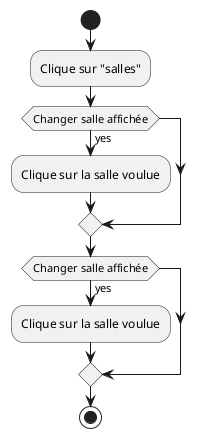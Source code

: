 @startuml Diag_activites_UC03
start
:Clique sur "salles";
if (Changer salle affichée) then (yes)
    :Clique sur la salle voulue;
endif
if (Changer salle affichée) then (yes)
    :Clique sur la salle voulue;
endif
stop
@enduml